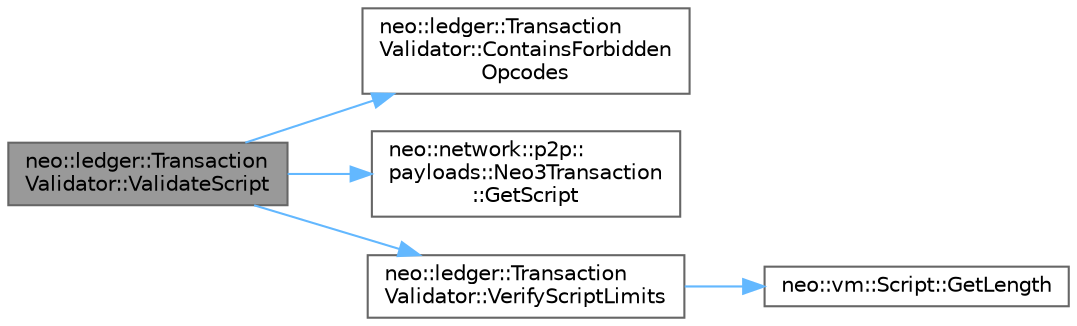 digraph "neo::ledger::TransactionValidator::ValidateScript"
{
 // LATEX_PDF_SIZE
  bgcolor="transparent";
  edge [fontname=Helvetica,fontsize=10,labelfontname=Helvetica,labelfontsize=10];
  node [fontname=Helvetica,fontsize=10,shape=box,height=0.2,width=0.4];
  rankdir="LR";
  Node1 [id="Node000001",label="neo::ledger::Transaction\lValidator::ValidateScript",height=0.2,width=0.4,color="gray40", fillcolor="grey60", style="filled", fontcolor="black",tooltip=" "];
  Node1 -> Node2 [id="edge5_Node000001_Node000002",color="steelblue1",style="solid",tooltip=" "];
  Node2 [id="Node000002",label="neo::ledger::Transaction\lValidator::ContainsForbidden\lOpcodes",height=0.2,width=0.4,color="grey40", fillcolor="white", style="filled",URL="$classneo_1_1ledger_1_1_transaction_validator.html#a04eb29a611e01d8269b95dec5f7aa4e4",tooltip=" "];
  Node1 -> Node3 [id="edge6_Node000001_Node000003",color="steelblue1",style="solid",tooltip=" "];
  Node3 [id="Node000003",label="neo::network::p2p::\lpayloads::Neo3Transaction\l::GetScript",height=0.2,width=0.4,color="grey40", fillcolor="white", style="filled",URL="$classneo_1_1network_1_1p2p_1_1payloads_1_1_neo3_transaction.html#a0c3d4950b79a38589b8117c32ad4a378",tooltip="Gets the script."];
  Node1 -> Node4 [id="edge7_Node000001_Node000004",color="steelblue1",style="solid",tooltip=" "];
  Node4 [id="Node000004",label="neo::ledger::Transaction\lValidator::VerifyScriptLimits",height=0.2,width=0.4,color="grey40", fillcolor="white", style="filled",URL="$classneo_1_1ledger_1_1_transaction_validator.html#a243851268d5460dfb58aee470c290baf",tooltip=" "];
  Node4 -> Node5 [id="edge8_Node000004_Node000005",color="steelblue1",style="solid",tooltip=" "];
  Node5 [id="Node000005",label="neo::vm::Script::GetLength",height=0.2,width=0.4,color="grey40", fillcolor="white", style="filled",URL="$classneo_1_1vm_1_1_script.html#aa5a98520c6d23a6dc7fb3d5d8c99e682",tooltip="Gets the length of the script."];
}

